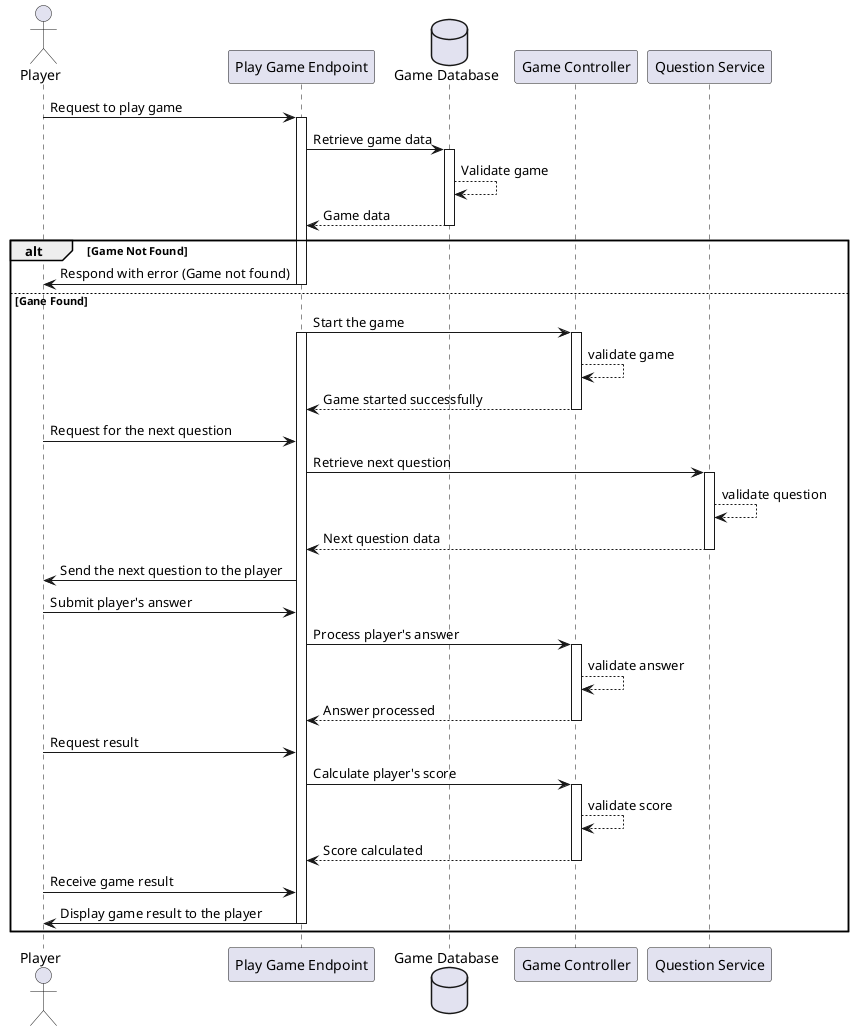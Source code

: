 @startuml
actor Player as P
participant "Play Game Endpoint" as PlayGameEndpoint
database "Game Database" as DB
participant "Game Controller" as GameController
participant "Question Service" as QuestionService

P -> PlayGameEndpoint: Request to play game
activate PlayGameEndpoint
PlayGameEndpoint -> DB: Retrieve game data
activate DB
DB-->DB: Validate game
DB --> PlayGameEndpoint: Game data
deactivate DB

alt Game Not Found
    PlayGameEndpoint -> P: Respond with error (Game not found)
    deactivate PlayGameEndpoint

else Gane Found
    
    PlayGameEndpoint -> GameController: Start the game
    activate PlayGameEndpoint
    activate GameController
    GameController --> GameController: validate game
    GameController --> PlayGameEndpoint: Game started successfully
    deactivate GameController

    P -> PlayGameEndpoint: Request for the next question
    PlayGameEndpoint -> QuestionService: Retrieve next question
    activate QuestionService
    QuestionService --> QuestionService: validate question
    QuestionService --> PlayGameEndpoint: Next question data
    deactivate QuestionService

    PlayGameEndpoint -> P: Send the next question to the player
    

    P -> PlayGameEndpoint: Submit player's answer
    PlayGameEndpoint -> GameController: Process player's answer
    activate GameController
    GameController --> GameController: validate answer
    GameController --> PlayGameEndpoint: Answer processed
    deactivate GameController

    P -> PlayGameEndpoint: Request result
    PlayGameEndpoint -> GameController: Calculate player's score
    activate GameController
    GameController --> GameController: validate score
    GameController --> PlayGameEndpoint: Score calculated
    deactivate GameController

    P -> PlayGameEndpoint: Receive game result
    PlayGameEndpoint -> P: Display game result to the player
    deactivate PlayGameEndpoint
end

@enduml
